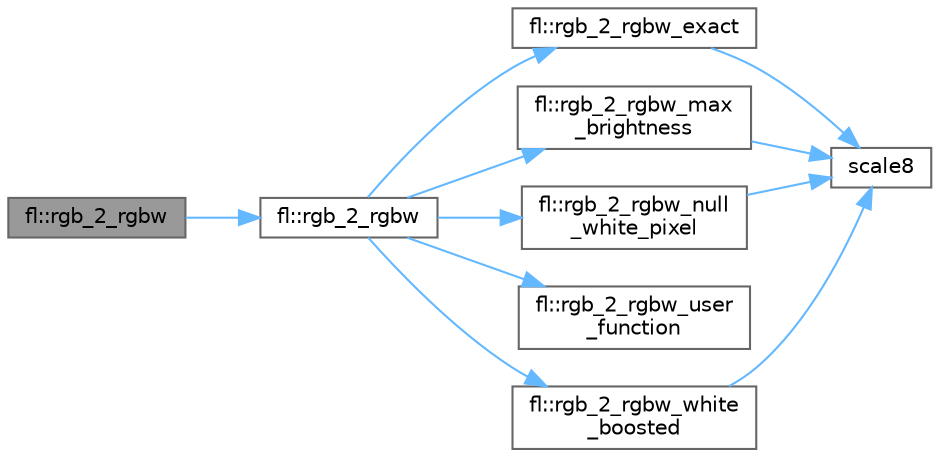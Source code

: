 digraph "fl::rgb_2_rgbw"
{
 // INTERACTIVE_SVG=YES
 // LATEX_PDF_SIZE
  bgcolor="transparent";
  edge [fontname=Helvetica,fontsize=10,labelfontname=Helvetica,labelfontsize=10];
  node [fontname=Helvetica,fontsize=10,shape=box,height=0.2,width=0.4];
  rankdir="LR";
  Node1 [id="Node000001",label="fl::rgb_2_rgbw",height=0.2,width=0.4,color="gray40", fillcolor="grey60", style="filled", fontcolor="black",tooltip=" "];
  Node1 -> Node2 [id="edge1_Node000001_Node000002",color="steelblue1",style="solid",tooltip=" "];
  Node2 [id="Node000002",label="fl::rgb_2_rgbw",height=0.2,width=0.4,color="grey40", fillcolor="white", style="filled",URL="$d4/d36/namespacefl_a2d47aae01409bfa0cab642e6d0a3f126.html#a2d47aae01409bfa0cab642e6d0a3f126",tooltip="Converts RGB to RGBW using one of the functions."];
  Node2 -> Node3 [id="edge2_Node000002_Node000003",color="steelblue1",style="solid",tooltip=" "];
  Node3 [id="Node000003",label="fl::rgb_2_rgbw_exact",height=0.2,width=0.4,color="grey40", fillcolor="white", style="filled",URL="$d4/d36/namespacefl_a35c82b15730d0dfc7cff6d8c01195efa.html#a35c82b15730d0dfc7cff6d8c01195efa",tooltip="Converts RGB to RGBW using a color transfer method from saturated color channels to white."];
  Node3 -> Node4 [id="edge3_Node000003_Node000004",color="steelblue1",style="solid",tooltip=" "];
  Node4 [id="Node000004",label="scale8",height=0.2,width=0.4,color="grey40", fillcolor="white", style="filled",URL="$d0/da8/group___scaling_gad7535ccda9c92470c4e6ee0265585555.html#gad7535ccda9c92470c4e6ee0265585555",tooltip="Scale one byte by a second one, which is treated as the numerator of a fraction whose denominator is ..."];
  Node2 -> Node5 [id="edge4_Node000002_Node000005",color="steelblue1",style="solid",tooltip=" "];
  Node5 [id="Node000005",label="fl::rgb_2_rgbw_max\l_brightness",height=0.2,width=0.4,color="grey40", fillcolor="white", style="filled",URL="$d4/d36/namespacefl_aa46254007dfd4f1355a0d27ccf1ed3cc.html#aa46254007dfd4f1355a0d27ccf1ed3cc",tooltip="The minimum brigthness of the RGB channels is used to set the W channel."];
  Node5 -> Node4 [id="edge5_Node000005_Node000004",color="steelblue1",style="solid",tooltip=" "];
  Node2 -> Node6 [id="edge6_Node000002_Node000006",color="steelblue1",style="solid",tooltip=" "];
  Node6 [id="Node000006",label="fl::rgb_2_rgbw_null\l_white_pixel",height=0.2,width=0.4,color="grey40", fillcolor="white", style="filled",URL="$d4/d36/namespacefl_a9c3983ed783b02689deb6db2088770cf.html#a9c3983ed783b02689deb6db2088770cf",tooltip="Converts RGB to RGBW with the W channel set to black, always."];
  Node6 -> Node4 [id="edge7_Node000006_Node000004",color="steelblue1",style="solid",tooltip=" "];
  Node2 -> Node7 [id="edge8_Node000002_Node000007",color="steelblue1",style="solid",tooltip=" "];
  Node7 [id="Node000007",label="fl::rgb_2_rgbw_user\l_function",height=0.2,width=0.4,color="grey40", fillcolor="white", style="filled",URL="$d4/d36/namespacefl_a33e91c742cf15e2abb6db15b71d6ec3c.html#a33e91c742cf15e2abb6db15b71d6ec3c",tooltip=" "];
  Node2 -> Node8 [id="edge9_Node000002_Node000008",color="steelblue1",style="solid",tooltip=" "];
  Node8 [id="Node000008",label="fl::rgb_2_rgbw_white\l_boosted",height=0.2,width=0.4,color="grey40", fillcolor="white", style="filled",URL="$d4/d36/namespacefl_aa7c583c1abae7d34b239f30adf730001.html#aa7c583c1abae7d34b239f30adf730001",tooltip="Converts RGB to RGBW with a boosted white channel."];
  Node8 -> Node4 [id="edge10_Node000008_Node000004",color="steelblue1",style="solid",tooltip=" "];
}
